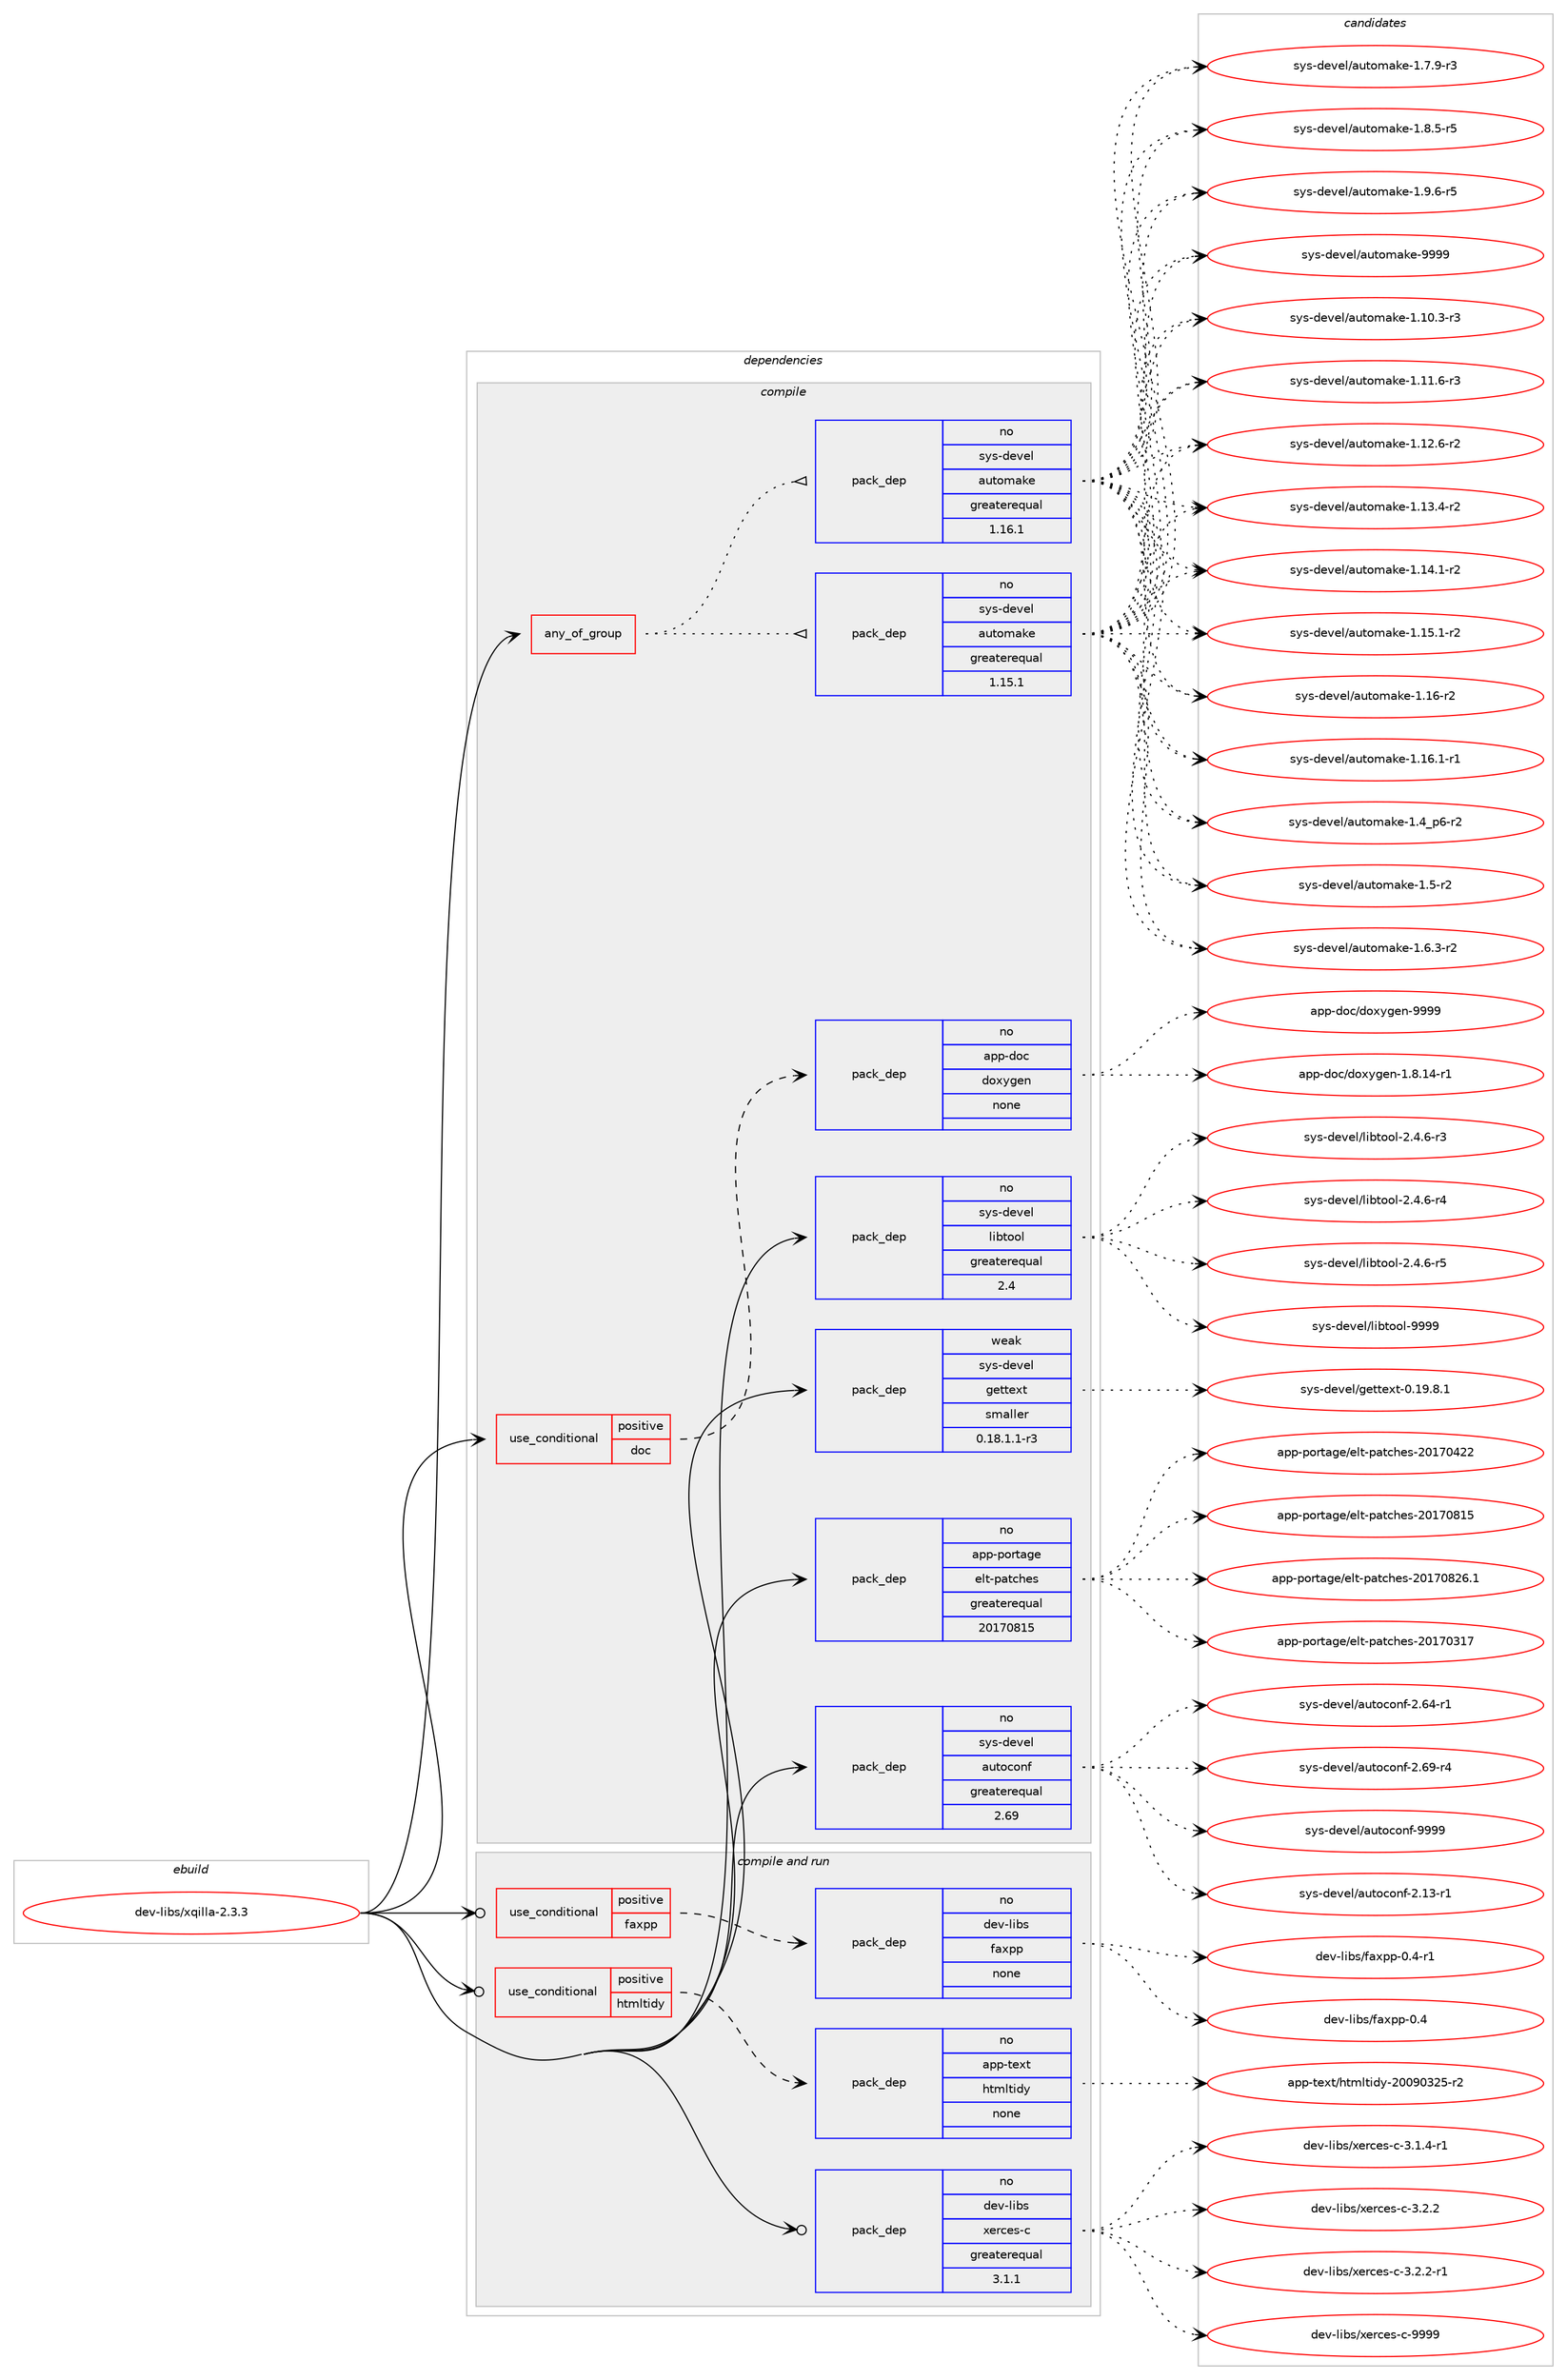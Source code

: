 digraph prolog {

# *************
# Graph options
# *************

newrank=true;
concentrate=true;
compound=true;
graph [rankdir=LR,fontname=Helvetica,fontsize=10,ranksep=1.5];#, ranksep=2.5, nodesep=0.2];
edge  [arrowhead=vee];
node  [fontname=Helvetica,fontsize=10];

# **********
# The ebuild
# **********

subgraph cluster_leftcol {
color=gray;
rank=same;
label=<<i>ebuild</i>>;
id [label="dev-libs/xqilla-2.3.3", color=red, width=4, href="../dev-libs/xqilla-2.3.3.svg"];
}

# ****************
# The dependencies
# ****************

subgraph cluster_midcol {
color=gray;
label=<<i>dependencies</i>>;
subgraph cluster_compile {
fillcolor="#eeeeee";
style=filled;
label=<<i>compile</i>>;
subgraph any22441 {
dependency1373172 [label=<<TABLE BORDER="0" CELLBORDER="1" CELLSPACING="0" CELLPADDING="4"><TR><TD CELLPADDING="10">any_of_group</TD></TR></TABLE>>, shape=none, color=red];subgraph pack982928 {
dependency1373173 [label=<<TABLE BORDER="0" CELLBORDER="1" CELLSPACING="0" CELLPADDING="4" WIDTH="220"><TR><TD ROWSPAN="6" CELLPADDING="30">pack_dep</TD></TR><TR><TD WIDTH="110">no</TD></TR><TR><TD>sys-devel</TD></TR><TR><TD>automake</TD></TR><TR><TD>greaterequal</TD></TR><TR><TD>1.16.1</TD></TR></TABLE>>, shape=none, color=blue];
}
dependency1373172:e -> dependency1373173:w [weight=20,style="dotted",arrowhead="oinv"];
subgraph pack982929 {
dependency1373174 [label=<<TABLE BORDER="0" CELLBORDER="1" CELLSPACING="0" CELLPADDING="4" WIDTH="220"><TR><TD ROWSPAN="6" CELLPADDING="30">pack_dep</TD></TR><TR><TD WIDTH="110">no</TD></TR><TR><TD>sys-devel</TD></TR><TR><TD>automake</TD></TR><TR><TD>greaterequal</TD></TR><TR><TD>1.15.1</TD></TR></TABLE>>, shape=none, color=blue];
}
dependency1373172:e -> dependency1373174:w [weight=20,style="dotted",arrowhead="oinv"];
}
id:e -> dependency1373172:w [weight=20,style="solid",arrowhead="vee"];
subgraph cond367239 {
dependency1373175 [label=<<TABLE BORDER="0" CELLBORDER="1" CELLSPACING="0" CELLPADDING="4"><TR><TD ROWSPAN="3" CELLPADDING="10">use_conditional</TD></TR><TR><TD>positive</TD></TR><TR><TD>doc</TD></TR></TABLE>>, shape=none, color=red];
subgraph pack982930 {
dependency1373176 [label=<<TABLE BORDER="0" CELLBORDER="1" CELLSPACING="0" CELLPADDING="4" WIDTH="220"><TR><TD ROWSPAN="6" CELLPADDING="30">pack_dep</TD></TR><TR><TD WIDTH="110">no</TD></TR><TR><TD>app-doc</TD></TR><TR><TD>doxygen</TD></TR><TR><TD>none</TD></TR><TR><TD></TD></TR></TABLE>>, shape=none, color=blue];
}
dependency1373175:e -> dependency1373176:w [weight=20,style="dashed",arrowhead="vee"];
}
id:e -> dependency1373175:w [weight=20,style="solid",arrowhead="vee"];
subgraph pack982931 {
dependency1373177 [label=<<TABLE BORDER="0" CELLBORDER="1" CELLSPACING="0" CELLPADDING="4" WIDTH="220"><TR><TD ROWSPAN="6" CELLPADDING="30">pack_dep</TD></TR><TR><TD WIDTH="110">no</TD></TR><TR><TD>app-portage</TD></TR><TR><TD>elt-patches</TD></TR><TR><TD>greaterequal</TD></TR><TR><TD>20170815</TD></TR></TABLE>>, shape=none, color=blue];
}
id:e -> dependency1373177:w [weight=20,style="solid",arrowhead="vee"];
subgraph pack982932 {
dependency1373178 [label=<<TABLE BORDER="0" CELLBORDER="1" CELLSPACING="0" CELLPADDING="4" WIDTH="220"><TR><TD ROWSPAN="6" CELLPADDING="30">pack_dep</TD></TR><TR><TD WIDTH="110">no</TD></TR><TR><TD>sys-devel</TD></TR><TR><TD>autoconf</TD></TR><TR><TD>greaterequal</TD></TR><TR><TD>2.69</TD></TR></TABLE>>, shape=none, color=blue];
}
id:e -> dependency1373178:w [weight=20,style="solid",arrowhead="vee"];
subgraph pack982933 {
dependency1373179 [label=<<TABLE BORDER="0" CELLBORDER="1" CELLSPACING="0" CELLPADDING="4" WIDTH="220"><TR><TD ROWSPAN="6" CELLPADDING="30">pack_dep</TD></TR><TR><TD WIDTH="110">no</TD></TR><TR><TD>sys-devel</TD></TR><TR><TD>libtool</TD></TR><TR><TD>greaterequal</TD></TR><TR><TD>2.4</TD></TR></TABLE>>, shape=none, color=blue];
}
id:e -> dependency1373179:w [weight=20,style="solid",arrowhead="vee"];
subgraph pack982934 {
dependency1373180 [label=<<TABLE BORDER="0" CELLBORDER="1" CELLSPACING="0" CELLPADDING="4" WIDTH="220"><TR><TD ROWSPAN="6" CELLPADDING="30">pack_dep</TD></TR><TR><TD WIDTH="110">weak</TD></TR><TR><TD>sys-devel</TD></TR><TR><TD>gettext</TD></TR><TR><TD>smaller</TD></TR><TR><TD>0.18.1.1-r3</TD></TR></TABLE>>, shape=none, color=blue];
}
id:e -> dependency1373180:w [weight=20,style="solid",arrowhead="vee"];
}
subgraph cluster_compileandrun {
fillcolor="#eeeeee";
style=filled;
label=<<i>compile and run</i>>;
subgraph cond367240 {
dependency1373181 [label=<<TABLE BORDER="0" CELLBORDER="1" CELLSPACING="0" CELLPADDING="4"><TR><TD ROWSPAN="3" CELLPADDING="10">use_conditional</TD></TR><TR><TD>positive</TD></TR><TR><TD>faxpp</TD></TR></TABLE>>, shape=none, color=red];
subgraph pack982935 {
dependency1373182 [label=<<TABLE BORDER="0" CELLBORDER="1" CELLSPACING="0" CELLPADDING="4" WIDTH="220"><TR><TD ROWSPAN="6" CELLPADDING="30">pack_dep</TD></TR><TR><TD WIDTH="110">no</TD></TR><TR><TD>dev-libs</TD></TR><TR><TD>faxpp</TD></TR><TR><TD>none</TD></TR><TR><TD></TD></TR></TABLE>>, shape=none, color=blue];
}
dependency1373181:e -> dependency1373182:w [weight=20,style="dashed",arrowhead="vee"];
}
id:e -> dependency1373181:w [weight=20,style="solid",arrowhead="odotvee"];
subgraph cond367241 {
dependency1373183 [label=<<TABLE BORDER="0" CELLBORDER="1" CELLSPACING="0" CELLPADDING="4"><TR><TD ROWSPAN="3" CELLPADDING="10">use_conditional</TD></TR><TR><TD>positive</TD></TR><TR><TD>htmltidy</TD></TR></TABLE>>, shape=none, color=red];
subgraph pack982936 {
dependency1373184 [label=<<TABLE BORDER="0" CELLBORDER="1" CELLSPACING="0" CELLPADDING="4" WIDTH="220"><TR><TD ROWSPAN="6" CELLPADDING="30">pack_dep</TD></TR><TR><TD WIDTH="110">no</TD></TR><TR><TD>app-text</TD></TR><TR><TD>htmltidy</TD></TR><TR><TD>none</TD></TR><TR><TD></TD></TR></TABLE>>, shape=none, color=blue];
}
dependency1373183:e -> dependency1373184:w [weight=20,style="dashed",arrowhead="vee"];
}
id:e -> dependency1373183:w [weight=20,style="solid",arrowhead="odotvee"];
subgraph pack982937 {
dependency1373185 [label=<<TABLE BORDER="0" CELLBORDER="1" CELLSPACING="0" CELLPADDING="4" WIDTH="220"><TR><TD ROWSPAN="6" CELLPADDING="30">pack_dep</TD></TR><TR><TD WIDTH="110">no</TD></TR><TR><TD>dev-libs</TD></TR><TR><TD>xerces-c</TD></TR><TR><TD>greaterequal</TD></TR><TR><TD>3.1.1</TD></TR></TABLE>>, shape=none, color=blue];
}
id:e -> dependency1373185:w [weight=20,style="solid",arrowhead="odotvee"];
}
subgraph cluster_run {
fillcolor="#eeeeee";
style=filled;
label=<<i>run</i>>;
}
}

# **************
# The candidates
# **************

subgraph cluster_choices {
rank=same;
color=gray;
label=<<i>candidates</i>>;

subgraph choice982928 {
color=black;
nodesep=1;
choice11512111545100101118101108479711711611110997107101454946494846514511451 [label="sys-devel/automake-1.10.3-r3", color=red, width=4,href="../sys-devel/automake-1.10.3-r3.svg"];
choice11512111545100101118101108479711711611110997107101454946494946544511451 [label="sys-devel/automake-1.11.6-r3", color=red, width=4,href="../sys-devel/automake-1.11.6-r3.svg"];
choice11512111545100101118101108479711711611110997107101454946495046544511450 [label="sys-devel/automake-1.12.6-r2", color=red, width=4,href="../sys-devel/automake-1.12.6-r2.svg"];
choice11512111545100101118101108479711711611110997107101454946495146524511450 [label="sys-devel/automake-1.13.4-r2", color=red, width=4,href="../sys-devel/automake-1.13.4-r2.svg"];
choice11512111545100101118101108479711711611110997107101454946495246494511450 [label="sys-devel/automake-1.14.1-r2", color=red, width=4,href="../sys-devel/automake-1.14.1-r2.svg"];
choice11512111545100101118101108479711711611110997107101454946495346494511450 [label="sys-devel/automake-1.15.1-r2", color=red, width=4,href="../sys-devel/automake-1.15.1-r2.svg"];
choice1151211154510010111810110847971171161111099710710145494649544511450 [label="sys-devel/automake-1.16-r2", color=red, width=4,href="../sys-devel/automake-1.16-r2.svg"];
choice11512111545100101118101108479711711611110997107101454946495446494511449 [label="sys-devel/automake-1.16.1-r1", color=red, width=4,href="../sys-devel/automake-1.16.1-r1.svg"];
choice115121115451001011181011084797117116111109971071014549465295112544511450 [label="sys-devel/automake-1.4_p6-r2", color=red, width=4,href="../sys-devel/automake-1.4_p6-r2.svg"];
choice11512111545100101118101108479711711611110997107101454946534511450 [label="sys-devel/automake-1.5-r2", color=red, width=4,href="../sys-devel/automake-1.5-r2.svg"];
choice115121115451001011181011084797117116111109971071014549465446514511450 [label="sys-devel/automake-1.6.3-r2", color=red, width=4,href="../sys-devel/automake-1.6.3-r2.svg"];
choice115121115451001011181011084797117116111109971071014549465546574511451 [label="sys-devel/automake-1.7.9-r3", color=red, width=4,href="../sys-devel/automake-1.7.9-r3.svg"];
choice115121115451001011181011084797117116111109971071014549465646534511453 [label="sys-devel/automake-1.8.5-r5", color=red, width=4,href="../sys-devel/automake-1.8.5-r5.svg"];
choice115121115451001011181011084797117116111109971071014549465746544511453 [label="sys-devel/automake-1.9.6-r5", color=red, width=4,href="../sys-devel/automake-1.9.6-r5.svg"];
choice115121115451001011181011084797117116111109971071014557575757 [label="sys-devel/automake-9999", color=red, width=4,href="../sys-devel/automake-9999.svg"];
dependency1373173:e -> choice11512111545100101118101108479711711611110997107101454946494846514511451:w [style=dotted,weight="100"];
dependency1373173:e -> choice11512111545100101118101108479711711611110997107101454946494946544511451:w [style=dotted,weight="100"];
dependency1373173:e -> choice11512111545100101118101108479711711611110997107101454946495046544511450:w [style=dotted,weight="100"];
dependency1373173:e -> choice11512111545100101118101108479711711611110997107101454946495146524511450:w [style=dotted,weight="100"];
dependency1373173:e -> choice11512111545100101118101108479711711611110997107101454946495246494511450:w [style=dotted,weight="100"];
dependency1373173:e -> choice11512111545100101118101108479711711611110997107101454946495346494511450:w [style=dotted,weight="100"];
dependency1373173:e -> choice1151211154510010111810110847971171161111099710710145494649544511450:w [style=dotted,weight="100"];
dependency1373173:e -> choice11512111545100101118101108479711711611110997107101454946495446494511449:w [style=dotted,weight="100"];
dependency1373173:e -> choice115121115451001011181011084797117116111109971071014549465295112544511450:w [style=dotted,weight="100"];
dependency1373173:e -> choice11512111545100101118101108479711711611110997107101454946534511450:w [style=dotted,weight="100"];
dependency1373173:e -> choice115121115451001011181011084797117116111109971071014549465446514511450:w [style=dotted,weight="100"];
dependency1373173:e -> choice115121115451001011181011084797117116111109971071014549465546574511451:w [style=dotted,weight="100"];
dependency1373173:e -> choice115121115451001011181011084797117116111109971071014549465646534511453:w [style=dotted,weight="100"];
dependency1373173:e -> choice115121115451001011181011084797117116111109971071014549465746544511453:w [style=dotted,weight="100"];
dependency1373173:e -> choice115121115451001011181011084797117116111109971071014557575757:w [style=dotted,weight="100"];
}
subgraph choice982929 {
color=black;
nodesep=1;
choice11512111545100101118101108479711711611110997107101454946494846514511451 [label="sys-devel/automake-1.10.3-r3", color=red, width=4,href="../sys-devel/automake-1.10.3-r3.svg"];
choice11512111545100101118101108479711711611110997107101454946494946544511451 [label="sys-devel/automake-1.11.6-r3", color=red, width=4,href="../sys-devel/automake-1.11.6-r3.svg"];
choice11512111545100101118101108479711711611110997107101454946495046544511450 [label="sys-devel/automake-1.12.6-r2", color=red, width=4,href="../sys-devel/automake-1.12.6-r2.svg"];
choice11512111545100101118101108479711711611110997107101454946495146524511450 [label="sys-devel/automake-1.13.4-r2", color=red, width=4,href="../sys-devel/automake-1.13.4-r2.svg"];
choice11512111545100101118101108479711711611110997107101454946495246494511450 [label="sys-devel/automake-1.14.1-r2", color=red, width=4,href="../sys-devel/automake-1.14.1-r2.svg"];
choice11512111545100101118101108479711711611110997107101454946495346494511450 [label="sys-devel/automake-1.15.1-r2", color=red, width=4,href="../sys-devel/automake-1.15.1-r2.svg"];
choice1151211154510010111810110847971171161111099710710145494649544511450 [label="sys-devel/automake-1.16-r2", color=red, width=4,href="../sys-devel/automake-1.16-r2.svg"];
choice11512111545100101118101108479711711611110997107101454946495446494511449 [label="sys-devel/automake-1.16.1-r1", color=red, width=4,href="../sys-devel/automake-1.16.1-r1.svg"];
choice115121115451001011181011084797117116111109971071014549465295112544511450 [label="sys-devel/automake-1.4_p6-r2", color=red, width=4,href="../sys-devel/automake-1.4_p6-r2.svg"];
choice11512111545100101118101108479711711611110997107101454946534511450 [label="sys-devel/automake-1.5-r2", color=red, width=4,href="../sys-devel/automake-1.5-r2.svg"];
choice115121115451001011181011084797117116111109971071014549465446514511450 [label="sys-devel/automake-1.6.3-r2", color=red, width=4,href="../sys-devel/automake-1.6.3-r2.svg"];
choice115121115451001011181011084797117116111109971071014549465546574511451 [label="sys-devel/automake-1.7.9-r3", color=red, width=4,href="../sys-devel/automake-1.7.9-r3.svg"];
choice115121115451001011181011084797117116111109971071014549465646534511453 [label="sys-devel/automake-1.8.5-r5", color=red, width=4,href="../sys-devel/automake-1.8.5-r5.svg"];
choice115121115451001011181011084797117116111109971071014549465746544511453 [label="sys-devel/automake-1.9.6-r5", color=red, width=4,href="../sys-devel/automake-1.9.6-r5.svg"];
choice115121115451001011181011084797117116111109971071014557575757 [label="sys-devel/automake-9999", color=red, width=4,href="../sys-devel/automake-9999.svg"];
dependency1373174:e -> choice11512111545100101118101108479711711611110997107101454946494846514511451:w [style=dotted,weight="100"];
dependency1373174:e -> choice11512111545100101118101108479711711611110997107101454946494946544511451:w [style=dotted,weight="100"];
dependency1373174:e -> choice11512111545100101118101108479711711611110997107101454946495046544511450:w [style=dotted,weight="100"];
dependency1373174:e -> choice11512111545100101118101108479711711611110997107101454946495146524511450:w [style=dotted,weight="100"];
dependency1373174:e -> choice11512111545100101118101108479711711611110997107101454946495246494511450:w [style=dotted,weight="100"];
dependency1373174:e -> choice11512111545100101118101108479711711611110997107101454946495346494511450:w [style=dotted,weight="100"];
dependency1373174:e -> choice1151211154510010111810110847971171161111099710710145494649544511450:w [style=dotted,weight="100"];
dependency1373174:e -> choice11512111545100101118101108479711711611110997107101454946495446494511449:w [style=dotted,weight="100"];
dependency1373174:e -> choice115121115451001011181011084797117116111109971071014549465295112544511450:w [style=dotted,weight="100"];
dependency1373174:e -> choice11512111545100101118101108479711711611110997107101454946534511450:w [style=dotted,weight="100"];
dependency1373174:e -> choice115121115451001011181011084797117116111109971071014549465446514511450:w [style=dotted,weight="100"];
dependency1373174:e -> choice115121115451001011181011084797117116111109971071014549465546574511451:w [style=dotted,weight="100"];
dependency1373174:e -> choice115121115451001011181011084797117116111109971071014549465646534511453:w [style=dotted,weight="100"];
dependency1373174:e -> choice115121115451001011181011084797117116111109971071014549465746544511453:w [style=dotted,weight="100"];
dependency1373174:e -> choice115121115451001011181011084797117116111109971071014557575757:w [style=dotted,weight="100"];
}
subgraph choice982930 {
color=black;
nodesep=1;
choice97112112451001119947100111120121103101110454946564649524511449 [label="app-doc/doxygen-1.8.14-r1", color=red, width=4,href="../app-doc/doxygen-1.8.14-r1.svg"];
choice971121124510011199471001111201211031011104557575757 [label="app-doc/doxygen-9999", color=red, width=4,href="../app-doc/doxygen-9999.svg"];
dependency1373176:e -> choice97112112451001119947100111120121103101110454946564649524511449:w [style=dotted,weight="100"];
dependency1373176:e -> choice971121124510011199471001111201211031011104557575757:w [style=dotted,weight="100"];
}
subgraph choice982931 {
color=black;
nodesep=1;
choice97112112451121111141169710310147101108116451129711699104101115455048495548514955 [label="app-portage/elt-patches-20170317", color=red, width=4,href="../app-portage/elt-patches-20170317.svg"];
choice97112112451121111141169710310147101108116451129711699104101115455048495548525050 [label="app-portage/elt-patches-20170422", color=red, width=4,href="../app-portage/elt-patches-20170422.svg"];
choice97112112451121111141169710310147101108116451129711699104101115455048495548564953 [label="app-portage/elt-patches-20170815", color=red, width=4,href="../app-portage/elt-patches-20170815.svg"];
choice971121124511211111411697103101471011081164511297116991041011154550484955485650544649 [label="app-portage/elt-patches-20170826.1", color=red, width=4,href="../app-portage/elt-patches-20170826.1.svg"];
dependency1373177:e -> choice97112112451121111141169710310147101108116451129711699104101115455048495548514955:w [style=dotted,weight="100"];
dependency1373177:e -> choice97112112451121111141169710310147101108116451129711699104101115455048495548525050:w [style=dotted,weight="100"];
dependency1373177:e -> choice97112112451121111141169710310147101108116451129711699104101115455048495548564953:w [style=dotted,weight="100"];
dependency1373177:e -> choice971121124511211111411697103101471011081164511297116991041011154550484955485650544649:w [style=dotted,weight="100"];
}
subgraph choice982932 {
color=black;
nodesep=1;
choice1151211154510010111810110847971171161119911111010245504649514511449 [label="sys-devel/autoconf-2.13-r1", color=red, width=4,href="../sys-devel/autoconf-2.13-r1.svg"];
choice1151211154510010111810110847971171161119911111010245504654524511449 [label="sys-devel/autoconf-2.64-r1", color=red, width=4,href="../sys-devel/autoconf-2.64-r1.svg"];
choice1151211154510010111810110847971171161119911111010245504654574511452 [label="sys-devel/autoconf-2.69-r4", color=red, width=4,href="../sys-devel/autoconf-2.69-r4.svg"];
choice115121115451001011181011084797117116111991111101024557575757 [label="sys-devel/autoconf-9999", color=red, width=4,href="../sys-devel/autoconf-9999.svg"];
dependency1373178:e -> choice1151211154510010111810110847971171161119911111010245504649514511449:w [style=dotted,weight="100"];
dependency1373178:e -> choice1151211154510010111810110847971171161119911111010245504654524511449:w [style=dotted,weight="100"];
dependency1373178:e -> choice1151211154510010111810110847971171161119911111010245504654574511452:w [style=dotted,weight="100"];
dependency1373178:e -> choice115121115451001011181011084797117116111991111101024557575757:w [style=dotted,weight="100"];
}
subgraph choice982933 {
color=black;
nodesep=1;
choice1151211154510010111810110847108105981161111111084550465246544511451 [label="sys-devel/libtool-2.4.6-r3", color=red, width=4,href="../sys-devel/libtool-2.4.6-r3.svg"];
choice1151211154510010111810110847108105981161111111084550465246544511452 [label="sys-devel/libtool-2.4.6-r4", color=red, width=4,href="../sys-devel/libtool-2.4.6-r4.svg"];
choice1151211154510010111810110847108105981161111111084550465246544511453 [label="sys-devel/libtool-2.4.6-r5", color=red, width=4,href="../sys-devel/libtool-2.4.6-r5.svg"];
choice1151211154510010111810110847108105981161111111084557575757 [label="sys-devel/libtool-9999", color=red, width=4,href="../sys-devel/libtool-9999.svg"];
dependency1373179:e -> choice1151211154510010111810110847108105981161111111084550465246544511451:w [style=dotted,weight="100"];
dependency1373179:e -> choice1151211154510010111810110847108105981161111111084550465246544511452:w [style=dotted,weight="100"];
dependency1373179:e -> choice1151211154510010111810110847108105981161111111084550465246544511453:w [style=dotted,weight="100"];
dependency1373179:e -> choice1151211154510010111810110847108105981161111111084557575757:w [style=dotted,weight="100"];
}
subgraph choice982934 {
color=black;
nodesep=1;
choice1151211154510010111810110847103101116116101120116454846495746564649 [label="sys-devel/gettext-0.19.8.1", color=red, width=4,href="../sys-devel/gettext-0.19.8.1.svg"];
dependency1373180:e -> choice1151211154510010111810110847103101116116101120116454846495746564649:w [style=dotted,weight="100"];
}
subgraph choice982935 {
color=black;
nodesep=1;
choice1001011184510810598115471029712011211245484652 [label="dev-libs/faxpp-0.4", color=red, width=4,href="../dev-libs/faxpp-0.4.svg"];
choice10010111845108105981154710297120112112454846524511449 [label="dev-libs/faxpp-0.4-r1", color=red, width=4,href="../dev-libs/faxpp-0.4-r1.svg"];
dependency1373182:e -> choice1001011184510810598115471029712011211245484652:w [style=dotted,weight="100"];
dependency1373182:e -> choice10010111845108105981154710297120112112454846524511449:w [style=dotted,weight="100"];
}
subgraph choice982936 {
color=black;
nodesep=1;
choice9711211245116101120116471041161091081161051001214550484857485150534511450 [label="app-text/htmltidy-20090325-r2", color=red, width=4,href="../app-text/htmltidy-20090325-r2.svg"];
dependency1373184:e -> choice9711211245116101120116471041161091081161051001214550484857485150534511450:w [style=dotted,weight="100"];
}
subgraph choice982937 {
color=black;
nodesep=1;
choice1001011184510810598115471201011149910111545994551464946524511449 [label="dev-libs/xerces-c-3.1.4-r1", color=red, width=4,href="../dev-libs/xerces-c-3.1.4-r1.svg"];
choice100101118451081059811547120101114991011154599455146504650 [label="dev-libs/xerces-c-3.2.2", color=red, width=4,href="../dev-libs/xerces-c-3.2.2.svg"];
choice1001011184510810598115471201011149910111545994551465046504511449 [label="dev-libs/xerces-c-3.2.2-r1", color=red, width=4,href="../dev-libs/xerces-c-3.2.2-r1.svg"];
choice1001011184510810598115471201011149910111545994557575757 [label="dev-libs/xerces-c-9999", color=red, width=4,href="../dev-libs/xerces-c-9999.svg"];
dependency1373185:e -> choice1001011184510810598115471201011149910111545994551464946524511449:w [style=dotted,weight="100"];
dependency1373185:e -> choice100101118451081059811547120101114991011154599455146504650:w [style=dotted,weight="100"];
dependency1373185:e -> choice1001011184510810598115471201011149910111545994551465046504511449:w [style=dotted,weight="100"];
dependency1373185:e -> choice1001011184510810598115471201011149910111545994557575757:w [style=dotted,weight="100"];
}
}

}

